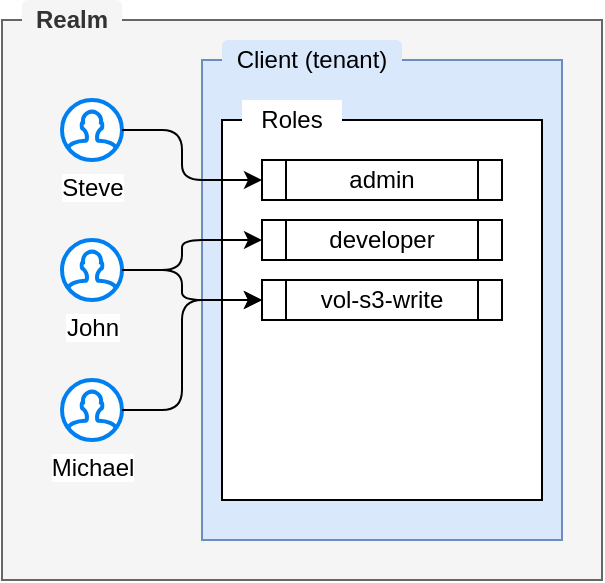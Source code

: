 <mxfile version="20.2.3" type="device"><diagram id="Fk058U6ZLOBamNAfmFCs" name="Keycloak"><mxGraphModel dx="1188" dy="731" grid="1" gridSize="10" guides="1" tooltips="1" connect="1" arrows="1" fold="1" page="1" pageScale="1" pageWidth="827" pageHeight="1169" math="0" shadow="0"><root><mxCell id="0"/><mxCell id="1" parent="0"/><mxCell id="Sd5fda4lYG-fIC1qZ3f6-18" value="" style="rounded=0;whiteSpace=wrap;html=1;fillColor=#f5f5f5;fontColor=#333333;strokeColor=#666666;" vertex="1" parent="1"><mxGeometry x="40" y="40" width="300" height="280" as="geometry"/></mxCell><mxCell id="Sd5fda4lYG-fIC1qZ3f6-19" value="Steve" style="html=1;verticalLabelPosition=bottom;align=center;labelBackgroundColor=#ffffff;verticalAlign=top;strokeWidth=2;strokeColor=#0080F0;shadow=0;dashed=0;shape=mxgraph.ios7.icons.user;" vertex="1" parent="1"><mxGeometry x="70" y="80" width="30" height="30" as="geometry"/></mxCell><mxCell id="Sd5fda4lYG-fIC1qZ3f6-20" value="John" style="html=1;verticalLabelPosition=bottom;align=center;labelBackgroundColor=#ffffff;verticalAlign=top;strokeWidth=2;strokeColor=#0080F0;shadow=0;dashed=0;shape=mxgraph.ios7.icons.user;" vertex="1" parent="1"><mxGeometry x="70" y="150" width="30" height="30" as="geometry"/></mxCell><mxCell id="Sd5fda4lYG-fIC1qZ3f6-21" value="Michael" style="html=1;verticalLabelPosition=bottom;align=center;labelBackgroundColor=#ffffff;verticalAlign=top;strokeWidth=2;strokeColor=#0080F0;shadow=0;dashed=0;shape=mxgraph.ios7.icons.user;" vertex="1" parent="1"><mxGeometry x="70" y="220" width="30" height="30" as="geometry"/></mxCell><mxCell id="Sd5fda4lYG-fIC1qZ3f6-22" value="Realm" style="text;html=1;align=center;verticalAlign=middle;whiteSpace=wrap;rounded=1;fillColor=#f5f5f5;fontStyle=1;fontColor=#333333;strokeColor=none;" vertex="1" parent="1"><mxGeometry x="50" y="30" width="50" height="20" as="geometry"/></mxCell><mxCell id="Sd5fda4lYG-fIC1qZ3f6-23" value="" style="rounded=0;whiteSpace=wrap;html=1;fillColor=#dae8fc;strokeColor=#6c8ebf;" vertex="1" parent="1"><mxGeometry x="140" y="60" width="180" height="240" as="geometry"/></mxCell><mxCell id="Sd5fda4lYG-fIC1qZ3f6-24" value="&lt;font&gt;Client (tenant)&lt;/font&gt;" style="text;html=1;align=center;verticalAlign=middle;whiteSpace=wrap;rounded=1;fillColor=#dae8fc;fontStyle=0;strokeColor=none;fontColor=#000000;" vertex="1" parent="1"><mxGeometry x="150" y="50" width="90" height="20" as="geometry"/></mxCell><mxCell id="Sd5fda4lYG-fIC1qZ3f6-26" value="" style="rounded=0;whiteSpace=wrap;html=1;fillColor=default;" vertex="1" parent="1"><mxGeometry x="150" y="90" width="160" height="190" as="geometry"/></mxCell><mxCell id="Sd5fda4lYG-fIC1qZ3f6-27" value="Roles" style="text;html=1;align=center;verticalAlign=middle;whiteSpace=wrap;rounded=0;fillColor=default;fontStyle=0" vertex="1" parent="1"><mxGeometry x="160" y="80" width="50" height="20" as="geometry"/></mxCell><mxCell id="Sd5fda4lYG-fIC1qZ3f6-28" value="admin" style="shape=process;whiteSpace=wrap;html=1;backgroundOutline=1;fillColor=default;" vertex="1" parent="1"><mxGeometry x="170" y="110" width="120" height="20" as="geometry"/></mxCell><mxCell id="Sd5fda4lYG-fIC1qZ3f6-29" value="developer" style="shape=process;whiteSpace=wrap;html=1;backgroundOutline=1;fillColor=default;" vertex="1" parent="1"><mxGeometry x="170" y="140" width="120" height="20" as="geometry"/></mxCell><mxCell id="Sd5fda4lYG-fIC1qZ3f6-30" value="vol-s3-write" style="shape=process;whiteSpace=wrap;html=1;backgroundOutline=1;fillColor=default;" vertex="1" parent="1"><mxGeometry x="170" y="170" width="120" height="20" as="geometry"/></mxCell><mxCell id="Sd5fda4lYG-fIC1qZ3f6-32" style="edgeStyle=orthogonalEdgeStyle;rounded=1;orthogonalLoop=1;jettySize=auto;html=1;" edge="1" parent="1" source="Sd5fda4lYG-fIC1qZ3f6-20" target="Sd5fda4lYG-fIC1qZ3f6-29"><mxGeometry relative="1" as="geometry"><Array as="points"><mxPoint x="130" y="165"/><mxPoint x="130" y="150"/></Array></mxGeometry></mxCell><mxCell id="Sd5fda4lYG-fIC1qZ3f6-33" style="edgeStyle=orthogonalEdgeStyle;rounded=1;orthogonalLoop=1;jettySize=auto;html=1;" edge="1" parent="1" source="Sd5fda4lYG-fIC1qZ3f6-20" target="Sd5fda4lYG-fIC1qZ3f6-30"><mxGeometry relative="1" as="geometry"><Array as="points"><mxPoint x="130" y="165"/><mxPoint x="130" y="180"/></Array></mxGeometry></mxCell><mxCell id="Sd5fda4lYG-fIC1qZ3f6-34" style="edgeStyle=orthogonalEdgeStyle;rounded=1;orthogonalLoop=1;jettySize=auto;html=1;" edge="1" parent="1" source="Sd5fda4lYG-fIC1qZ3f6-19" target="Sd5fda4lYG-fIC1qZ3f6-28"><mxGeometry relative="1" as="geometry"><Array as="points"><mxPoint x="130" y="95"/><mxPoint x="130" y="120"/></Array></mxGeometry></mxCell><mxCell id="Sd5fda4lYG-fIC1qZ3f6-35" style="edgeStyle=orthogonalEdgeStyle;rounded=1;orthogonalLoop=1;jettySize=auto;html=1;" edge="1" parent="1" source="Sd5fda4lYG-fIC1qZ3f6-21" target="Sd5fda4lYG-fIC1qZ3f6-30"><mxGeometry relative="1" as="geometry"><Array as="points"><mxPoint x="130" y="235"/><mxPoint x="130" y="180"/></Array></mxGeometry></mxCell></root></mxGraphModel></diagram></mxfile>